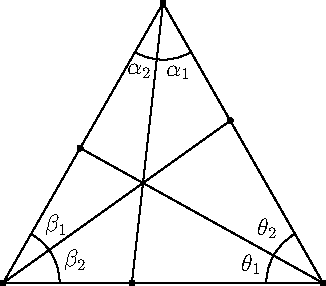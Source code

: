 // Ceva's Second Theorem states that
// let ABC be a triangle and
// let P be a point inside ABC
// let X be intersection between AP and BC
// let Y be intersection between BP and CA
// let Z be intersection between CP and AB
// then
// (sin(XAC) / sin(BAX)) * (sin(YBA) / sin(CBY)) * (sin(ZCB / sin(ACZ)) = 1


import geometry;


// Define points for triangle
point A = (80.0, 140.0),
	B = (0.0, 0.0),
	C = (160.0, 0.0);


// Define and draw main triangle
triangle maintrig = triangle(A, B, C);
draw(maintrig);


// Define point inside maintrig
point P = (70.0, 50.0);


// Get intersections
point X = intersectionpoint(maintrig.BC, line(A, P));
point Y = intersectionpoint(maintrig.AC, line(B, P));
point Z = intersectionpoint(maintrig.AB, line(C, P));


// Draw segments from intersections.
draw(A--X);
draw(B--Y);
draw(C--Z);


// Mark angles and points accordingly
dot(A);
dot(B);
dot(C);
dot(X);
dot(Y);
dot(Z);

markangle("$\alpha_1$", X, A, C);
markangle("$\alpha_2$", B, A, X);
markangle("$\beta_1$", Y, B, A);
markangle("$\beta_2$", C, B, Y);
markangle("$\theta_1$", Z, C, B);
markangle("$\theta_2$", A, C, Z);
